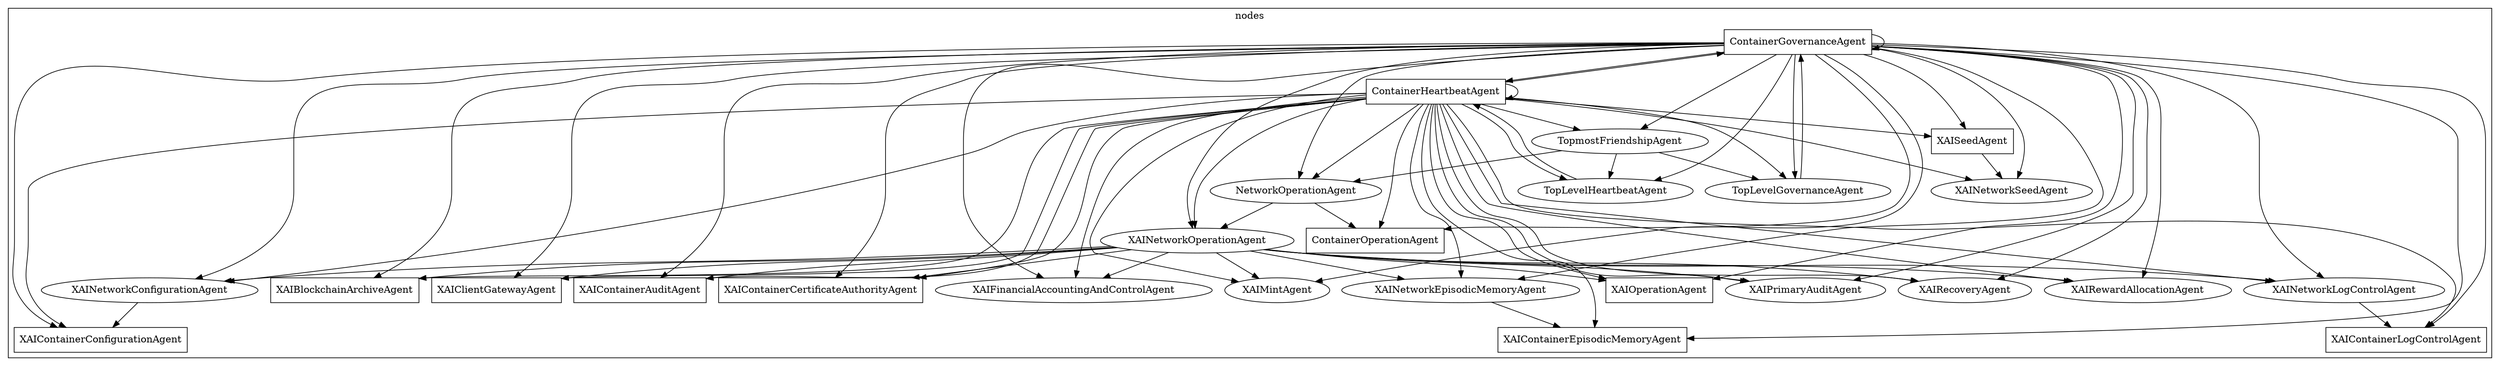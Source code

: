digraph "agents-graph" {
  ratio = "auto" ;
  mincross = 2.0 ;
subgraph cluster_agents {
  label = "nodes"
  NContainerGovernanceAgent [
    shape = box
    label = "ContainerGovernanceAgent" ];
  NContainerHeartbeatAgent [
    shape = box
    label = "ContainerHeartbeatAgent" ];
  NContainerOperationAgent [
    shape = box
    label = "ContainerOperationAgent" ];
  NNetworkOperationAgent [
    shape = oval
    label = "NetworkOperationAgent" ];
  NTopLevelGovernanceAgent [
    shape = oval
    label = "TopLevelGovernanceAgent" ];
  NTopLevelHeartbeatAgent [
    shape = oval
    label = "TopLevelHeartbeatAgent" ];
  NTopmostFriendshipAgent [
    shape = oval
    label = "TopmostFriendshipAgent" ];
  NXAIBlockchainArchiveAgent [
    shape = box
    label = "XAIBlockchainArchiveAgent" ];
  NXAIClientGatewayAgent [
    shape = box
    label = "XAIClientGatewayAgent" ];
  NXAIContainerAuditAgent [
    shape = box
    label = "XAIContainerAuditAgent" ];
  NXAIContainerCertificateAuthorityAgent [
    shape = box
    label = "XAIContainerCertificateAuthorityAgent" ];
  NXAIContainerConfigurationAgent [
    shape = box
    label = "XAIContainerConfigurationAgent" ];
  NXAIContainerEpisodicMemoryAgent [
    shape = box
    label = "XAIContainerEpisodicMemoryAgent" ];
  NXAIContainerLogControlAgent [
    shape = box
    label = "XAIContainerLogControlAgent" ];
  NXAIFinancialAccountingAndControlAgent [
    shape = oval
    label = "XAIFinancialAccountingAndControlAgent" ];
  NXAIMintAgent [
    shape = oval
    label = "XAIMintAgent" ];
  NXAINetworkConfigurationAgent [
    shape = oval
    label = "XAINetworkConfigurationAgent" ];
  NXAINetworkEpisodicMemoryAgent [
    shape = oval
    label = "XAINetworkEpisodicMemoryAgent" ];
  NXAINetworkLogControlAgent [
    shape = oval
    label = "XAINetworkLogControlAgent" ];
  NXAINetworkOperationAgent [
    shape = oval
    label = "XAINetworkOperationAgent" ];
  NXAINetworkSeedAgent [
    shape = oval
    label = "XAINetworkSeedAgent" ];
  NXAIOperationAgent [
    shape = box
    label = "XAIOperationAgent" ];
  NXAIPrimaryAuditAgent [
    shape = oval
    label = "XAIPrimaryAuditAgent" ];
  NXAIRecoveryAgent [
    shape = oval
    label = "XAIRecoveryAgent" ];
  NXAIRewardAllocationAgent [
    shape = oval
    label = "XAIRewardAllocationAgent" ];
  NXAISeedAgent [
    shape = box
    label = "XAISeedAgent" ];
  }  NContainerGovernanceAgent -> NXAIPrimaryAuditAgent;
  NContainerGovernanceAgent -> NContainerOperationAgent;
  NContainerHeartbeatAgent -> NTopLevelGovernanceAgent;
  NContainerHeartbeatAgent -> NXAIOperationAgent;
  NContainerHeartbeatAgent -> NContainerHeartbeatAgent;
  NContainerHeartbeatAgent -> NXAISeedAgent;
  NContainerGovernanceAgent -> NXAINetworkLogControlAgent;
  NContainerGovernanceAgent -> NTopmostFriendshipAgent;
  NContainerHeartbeatAgent -> NXAINetworkOperationAgent;
  NXAINetworkOperationAgent -> NXAIPrimaryAuditAgent;
  NTopLevelHeartbeatAgent -> NContainerHeartbeatAgent;
  NContainerGovernanceAgent -> NXAIContainerCertificateAuthorityAgent;
  NContainerGovernanceAgent -> NXAISeedAgent;
  NContainerHeartbeatAgent -> NXAINetworkEpisodicMemoryAgent;
  NContainerGovernanceAgent -> NXAIContainerAuditAgent;
  NXAISeedAgent -> NXAINetworkSeedAgent;
  NContainerGovernanceAgent -> NXAIBlockchainArchiveAgent;
  NContainerHeartbeatAgent -> NContainerOperationAgent;
  NContainerHeartbeatAgent -> NXAIContainerCertificateAuthorityAgent;
  NContainerGovernanceAgent -> NTopLevelGovernanceAgent;
  NContainerGovernanceAgent -> NXAIContainerLogControlAgent;
  NXAINetworkConfigurationAgent -> NXAIContainerConfigurationAgent;
  NXAINetworkOperationAgent -> NXAIContainerCertificateAuthorityAgent;
  NContainerHeartbeatAgent -> NTopLevelHeartbeatAgent;
  NContainerHeartbeatAgent -> NXAINetworkConfigurationAgent;
  NContainerGovernanceAgent -> NXAIContainerConfigurationAgent;
  NNetworkOperationAgent -> NContainerOperationAgent;
  NContainerHeartbeatAgent -> NNetworkOperationAgent;
  NXAINetworkOperationAgent -> NXAIClientGatewayAgent;
  NContainerHeartbeatAgent -> NXAIMintAgent;
  NXAINetworkOperationAgent -> NXAIBlockchainArchiveAgent;
  NContainerHeartbeatAgent -> NXAIContainerEpisodicMemoryAgent;
  NContainerHeartbeatAgent -> NXAINetworkLogControlAgent;
  NContainerGovernanceAgent -> NXAINetworkSeedAgent;
  NNetworkOperationAgent -> NXAINetworkOperationAgent;
  NContainerHeartbeatAgent -> NXAIRewardAllocationAgent;
  NContainerGovernanceAgent -> NXAIRecoveryAgent;
  NTopLevelGovernanceAgent -> NContainerGovernanceAgent;
  NContainerHeartbeatAgent -> NXAIContainerLogControlAgent;
  NContainerGovernanceAgent -> NNetworkOperationAgent;
  NTopmostFriendshipAgent -> NTopLevelGovernanceAgent;
  NTopmostFriendshipAgent -> NTopLevelHeartbeatAgent;
  NContainerGovernanceAgent -> NXAIMintAgent;
  NContainerHeartbeatAgent -> NXAIContainerConfigurationAgent;
  NContainerGovernanceAgent -> NXAIClientGatewayAgent;
  NXAINetworkOperationAgent -> NXAIContainerAuditAgent;
  NContainerGovernanceAgent -> NXAIRewardAllocationAgent;
  NXAINetworkOperationAgent -> NXAIOperationAgent;
  NXAINetworkOperationAgent -> NXAIRecoveryAgent;
  NTopmostFriendshipAgent -> NNetworkOperationAgent;
  NContainerHeartbeatAgent -> NXAIPrimaryAuditAgent;
  NContainerGovernanceAgent -> NContainerHeartbeatAgent;
  NContainerHeartbeatAgent -> NXAINetworkSeedAgent;
  NXAINetworkOperationAgent -> NXAINetworkConfigurationAgent;
  NXAINetworkEpisodicMemoryAgent -> NXAIContainerEpisodicMemoryAgent;
  NContainerHeartbeatAgent -> NXAIFinancialAccountingAndControlAgent;
  NXAINetworkOperationAgent -> NXAIFinancialAccountingAndControlAgent;
  NContainerGovernanceAgent -> NContainerGovernanceAgent;
  NContainerHeartbeatAgent -> NContainerGovernanceAgent;
  NXAINetworkLogControlAgent -> NXAIContainerLogControlAgent;
  NContainerGovernanceAgent -> NXAIOperationAgent;
  NXAINetworkOperationAgent -> NXAINetworkEpisodicMemoryAgent;
  NContainerHeartbeatAgent -> NXAIRecoveryAgent;
  NContainerGovernanceAgent -> NXAIFinancialAccountingAndControlAgent;
  NContainerGovernanceAgent -> NXAINetworkOperationAgent;
  NContainerGovernanceAgent -> NXAIContainerEpisodicMemoryAgent;
  NContainerHeartbeatAgent -> NXAIClientGatewayAgent;
  NContainerGovernanceAgent -> NXAINetworkConfigurationAgent;
  NContainerHeartbeatAgent -> NXAIBlockchainArchiveAgent;
  NXAINetworkOperationAgent -> NXAIMintAgent;
  NContainerHeartbeatAgent -> NXAIContainerAuditAgent;
  NXAINetworkOperationAgent -> NXAIRewardAllocationAgent;
  NContainerGovernanceAgent -> NTopLevelHeartbeatAgent;
  NContainerGovernanceAgent -> NXAINetworkEpisodicMemoryAgent;
  NContainerHeartbeatAgent -> NTopmostFriendshipAgent;
  NXAINetworkOperationAgent -> NXAINetworkLogControlAgent;

}